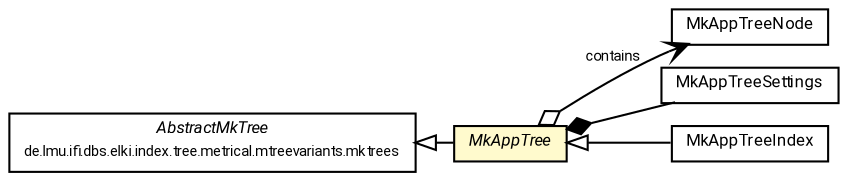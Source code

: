 #!/usr/local/bin/dot
#
# Class diagram 
# Generated by UMLGraph version R5_7_2-60-g0e99a6 (http://www.spinellis.gr/umlgraph/)
#

digraph G {
	graph [fontnames="svg"]
	edge [fontname="Roboto",fontsize=7,labelfontname="Roboto",labelfontsize=7,color="black"];
	node [fontname="Roboto",fontcolor="black",fontsize=8,shape=plaintext,margin=0,width=0,height=0];
	nodesep=0.15;
	ranksep=0.25;
	rankdir=LR;
	// de.lmu.ifi.dbs.elki.index.tree.metrical.mtreevariants.mktrees.mkapp.MkAppTree<O>
	c7019763 [label=<<table title="de.lmu.ifi.dbs.elki.index.tree.metrical.mtreevariants.mktrees.mkapp.MkAppTree" border="0" cellborder="1" cellspacing="0" cellpadding="2" bgcolor="lemonChiffon" href="MkAppTree.html" target="_parent">
		<tr><td><table border="0" cellspacing="0" cellpadding="1">
		<tr><td align="center" balign="center"> <font face="Roboto"><i>MkAppTree</i></font> </td></tr>
		</table></td></tr>
		</table>>, URL="MkAppTree.html"];
	// de.lmu.ifi.dbs.elki.index.tree.metrical.mtreevariants.mktrees.mkapp.MkAppTreeNode<O>
	c7019764 [label=<<table title="de.lmu.ifi.dbs.elki.index.tree.metrical.mtreevariants.mktrees.mkapp.MkAppTreeNode" border="0" cellborder="1" cellspacing="0" cellpadding="2" href="MkAppTreeNode.html" target="_parent">
		<tr><td><table border="0" cellspacing="0" cellpadding="1">
		<tr><td align="center" balign="center"> <font face="Roboto">MkAppTreeNode</font> </td></tr>
		</table></td></tr>
		</table>>, URL="MkAppTreeNode.html"];
	// de.lmu.ifi.dbs.elki.index.tree.metrical.mtreevariants.mktrees.mkapp.MkAppTreeSettings<O>
	c7019766 [label=<<table title="de.lmu.ifi.dbs.elki.index.tree.metrical.mtreevariants.mktrees.mkapp.MkAppTreeSettings" border="0" cellborder="1" cellspacing="0" cellpadding="2" href="MkAppTreeSettings.html" target="_parent">
		<tr><td><table border="0" cellspacing="0" cellpadding="1">
		<tr><td align="center" balign="center"> <font face="Roboto">MkAppTreeSettings</font> </td></tr>
		</table></td></tr>
		</table>>, URL="MkAppTreeSettings.html"];
	// de.lmu.ifi.dbs.elki.index.tree.metrical.mtreevariants.mktrees.mkapp.MkAppTreeIndex<O>
	c7019768 [label=<<table title="de.lmu.ifi.dbs.elki.index.tree.metrical.mtreevariants.mktrees.mkapp.MkAppTreeIndex" border="0" cellborder="1" cellspacing="0" cellpadding="2" href="MkAppTreeIndex.html" target="_parent">
		<tr><td><table border="0" cellspacing="0" cellpadding="1">
		<tr><td align="center" balign="center"> <font face="Roboto">MkAppTreeIndex</font> </td></tr>
		</table></td></tr>
		</table>>, URL="MkAppTreeIndex.html"];
	// de.lmu.ifi.dbs.elki.index.tree.metrical.mtreevariants.mktrees.AbstractMkTree<O, N extends de.lmu.ifi.dbs.elki.index.tree.metrical.mtreevariants.AbstractMTreeNode<O, N, E>, E extends de.lmu.ifi.dbs.elki.index.tree.metrical.mtreevariants.MTreeEntry, S extends de.lmu.ifi.dbs.elki.index.tree.metrical.mtreevariants.MTreeSettings<O, N, E>>
	c7019778 [label=<<table title="de.lmu.ifi.dbs.elki.index.tree.metrical.mtreevariants.mktrees.AbstractMkTree" border="0" cellborder="1" cellspacing="0" cellpadding="2" href="../AbstractMkTree.html" target="_parent">
		<tr><td><table border="0" cellspacing="0" cellpadding="1">
		<tr><td align="center" balign="center"> <font face="Roboto"><i>AbstractMkTree</i></font> </td></tr>
		<tr><td align="center" balign="center"> <font face="Roboto" point-size="7.0">de.lmu.ifi.dbs.elki.index.tree.metrical.mtreevariants.mktrees</font> </td></tr>
		</table></td></tr>
		</table>>, URL="../AbstractMkTree.html"];
	// de.lmu.ifi.dbs.elki.index.tree.metrical.mtreevariants.mktrees.mkapp.MkAppTree<O> extends de.lmu.ifi.dbs.elki.index.tree.metrical.mtreevariants.mktrees.AbstractMkTree<O, N extends de.lmu.ifi.dbs.elki.index.tree.metrical.mtreevariants.AbstractMTreeNode<O, N, E>, E extends de.lmu.ifi.dbs.elki.index.tree.metrical.mtreevariants.MTreeEntry, S extends de.lmu.ifi.dbs.elki.index.tree.metrical.mtreevariants.MTreeSettings<O, N, E>>
	c7019778 -> c7019763 [arrowtail=empty,dir=back,weight=10];
	// de.lmu.ifi.dbs.elki.index.tree.metrical.mtreevariants.mktrees.mkapp.MkAppTree<O> composed de.lmu.ifi.dbs.elki.index.tree.metrical.mtreevariants.mktrees.mkapp.MkAppTreeSettings<O>
	c7019763 -> c7019766 [arrowhead=none,arrowtail=diamond,dir=back,weight=6];
	// de.lmu.ifi.dbs.elki.index.tree.metrical.mtreevariants.mktrees.mkapp.MkAppTree<O> navhas de.lmu.ifi.dbs.elki.index.tree.metrical.mtreevariants.mktrees.mkapp.MkAppTreeNode<O>
	c7019763 -> c7019764 [arrowhead=open,arrowtail=ediamond,dir=both,weight=3,label="contains"];
	// de.lmu.ifi.dbs.elki.index.tree.metrical.mtreevariants.mktrees.mkapp.MkAppTreeIndex<O> extends de.lmu.ifi.dbs.elki.index.tree.metrical.mtreevariants.mktrees.mkapp.MkAppTree<O>
	c7019763 -> c7019768 [arrowtail=empty,dir=back,weight=10];
}

